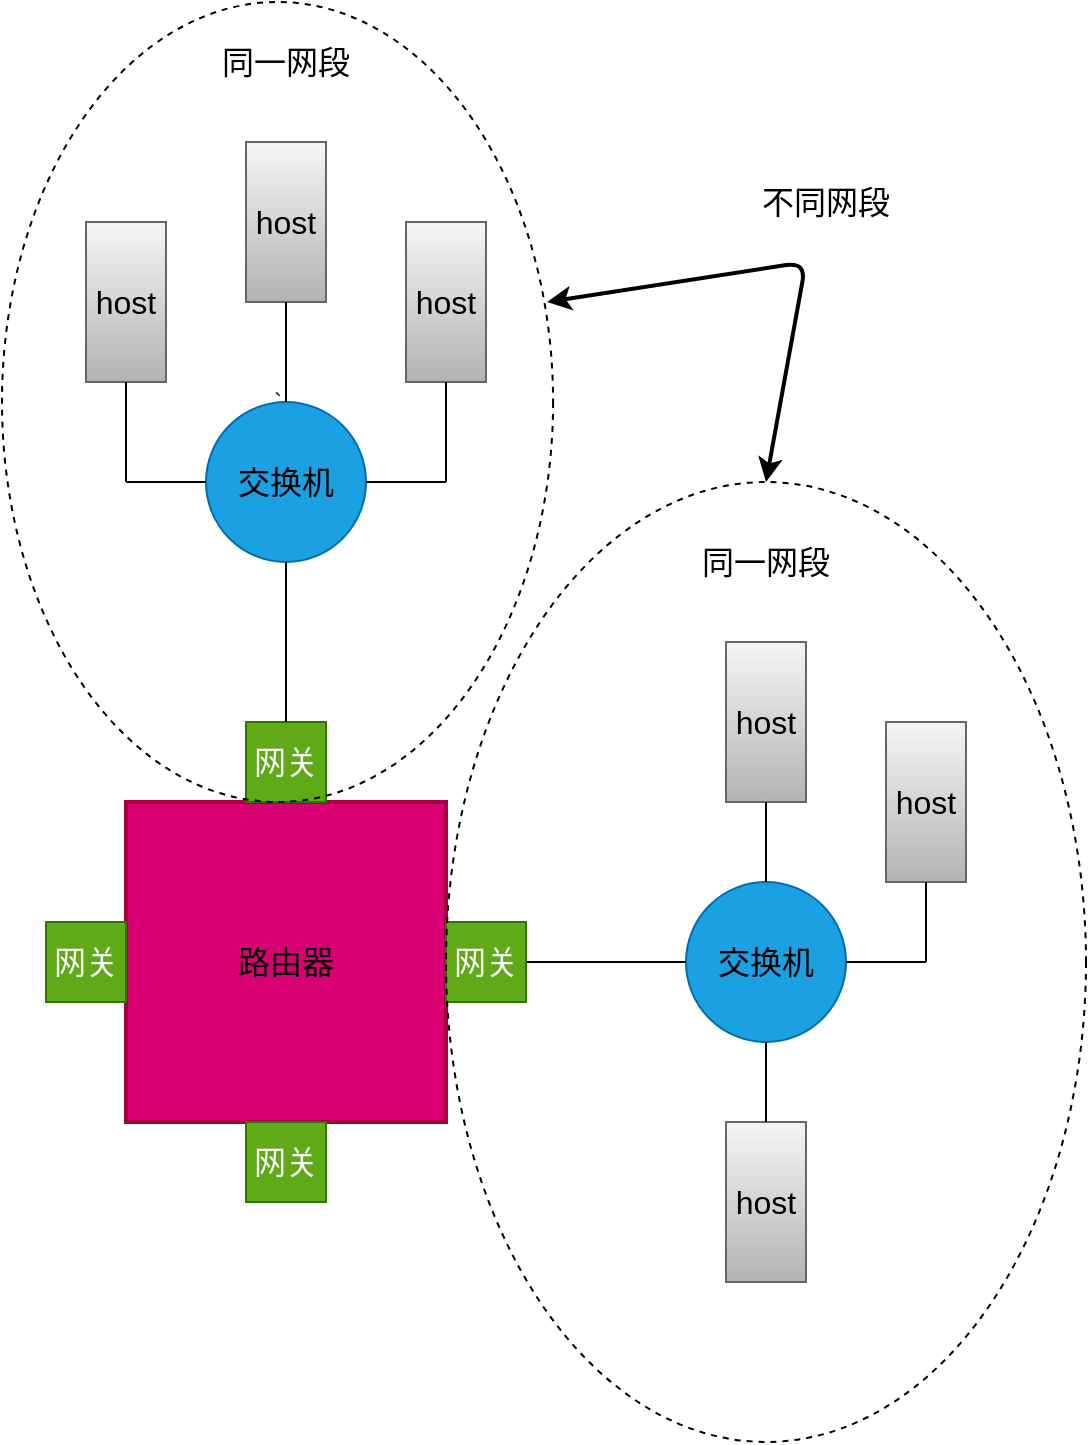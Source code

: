 <mxfile version="14.4.3" type="device"><diagram id="i2E5rITKmgTAj90xe7ng" name="第 1 页"><mxGraphModel dx="1422" dy="1991" grid="1" gridSize="10" guides="1" tooltips="1" connect="1" arrows="1" fold="1" page="1" pageScale="1" pageWidth="827" pageHeight="1169" math="0" shadow="0"><root><mxCell id="0"/><mxCell id="1" parent="0"/><mxCell id="WhXLBQ16bPHYpP_kbV6N-4" value="" style="rounded=0;whiteSpace=wrap;html=1;labelBackgroundColor=none;strokeColor=#A50040;strokeWidth=2;fillColor=#d80073;fontSize=16;align=center;fontColor=#ffffff;" vertex="1" parent="1"><mxGeometry x="200" y="-720" width="160" height="160" as="geometry"/></mxCell><mxCell id="WhXLBQ16bPHYpP_kbV6N-7" value="路由器" style="text;html=1;strokeColor=none;fillColor=none;align=center;verticalAlign=middle;whiteSpace=wrap;rounded=0;labelBackgroundColor=none;fontSize=16;" vertex="1" parent="1"><mxGeometry x="200" y="-720" width="160" height="160" as="geometry"/></mxCell><mxCell id="WhXLBQ16bPHYpP_kbV6N-27" value="" style="ellipse;whiteSpace=wrap;html=1;aspect=fixed;fillColor=#1ba1e2;strokeColor=#006EAF;fontColor=#ffffff;" vertex="1" parent="1"><mxGeometry x="480" y="-680" width="80" height="80" as="geometry"/></mxCell><mxCell id="WhXLBQ16bPHYpP_kbV6N-28" value="交换机" style="text;html=1;strokeColor=none;fillColor=none;align=center;verticalAlign=middle;whiteSpace=wrap;rounded=0;labelBackgroundColor=none;fontSize=16;" vertex="1" parent="1"><mxGeometry x="480" y="-680" width="80" height="80" as="geometry"/></mxCell><mxCell id="WhXLBQ16bPHYpP_kbV6N-31" value="host" style="text;html=1;strokeColor=#666666;fillColor=#f5f5f5;align=center;verticalAlign=middle;whiteSpace=wrap;rounded=0;labelBackgroundColor=none;fontSize=16;gradientColor=#b3b3b3;" vertex="1" parent="1"><mxGeometry x="500" y="-800" width="40" height="80" as="geometry"/></mxCell><mxCell id="WhXLBQ16bPHYpP_kbV6N-32" value="" style="endArrow=none;html=1;entryX=0.5;entryY=1;entryDx=0;entryDy=0;exitX=0.5;exitY=0;exitDx=0;exitDy=0;" edge="1" parent="1" source="WhXLBQ16bPHYpP_kbV6N-28" target="WhXLBQ16bPHYpP_kbV6N-31"><mxGeometry width="50" height="50" relative="1" as="geometry"><mxPoint x="330" y="-580" as="sourcePoint"/><mxPoint x="380" y="-630" as="targetPoint"/></mxGeometry></mxCell><mxCell id="WhXLBQ16bPHYpP_kbV6N-34" value="host" style="text;html=1;strokeColor=#666666;fillColor=#f5f5f5;align=center;verticalAlign=middle;whiteSpace=wrap;rounded=0;labelBackgroundColor=none;fontSize=16;gradientColor=#b3b3b3;" vertex="1" parent="1"><mxGeometry x="580" y="-760" width="40" height="80" as="geometry"/></mxCell><mxCell id="WhXLBQ16bPHYpP_kbV6N-35" value="" style="endArrow=none;html=1;entryX=0.5;entryY=1;entryDx=0;entryDy=0;" edge="1" parent="1" target="WhXLBQ16bPHYpP_kbV6N-34"><mxGeometry width="50" height="50" relative="1" as="geometry"><mxPoint x="600" y="-640" as="sourcePoint"/><mxPoint x="500" y="-590" as="targetPoint"/></mxGeometry></mxCell><mxCell id="WhXLBQ16bPHYpP_kbV6N-36" value="" style="endArrow=none;html=1;exitX=1;exitY=0.5;exitDx=0;exitDy=0;" edge="1" parent="1" source="WhXLBQ16bPHYpP_kbV6N-28"><mxGeometry width="50" height="50" relative="1" as="geometry"><mxPoint x="410" y="-600" as="sourcePoint"/><mxPoint x="600" y="-640" as="targetPoint"/></mxGeometry></mxCell><mxCell id="WhXLBQ16bPHYpP_kbV6N-38" value="host" style="text;html=1;strokeColor=#666666;fillColor=#f5f5f5;align=center;verticalAlign=middle;whiteSpace=wrap;rounded=0;labelBackgroundColor=none;fontSize=16;gradientColor=#b3b3b3;" vertex="1" parent="1"><mxGeometry x="500" y="-560" width="40" height="80" as="geometry"/></mxCell><mxCell id="WhXLBQ16bPHYpP_kbV6N-39" value="" style="endArrow=none;html=1;entryX=0.5;entryY=0;entryDx=0;entryDy=0;exitX=0.5;exitY=1;exitDx=0;exitDy=0;" edge="1" parent="1" target="WhXLBQ16bPHYpP_kbV6N-38" source="WhXLBQ16bPHYpP_kbV6N-28"><mxGeometry width="50" height="50" relative="1" as="geometry"><mxPoint x="590" y="-570" as="sourcePoint"/><mxPoint x="380" y="-390" as="targetPoint"/></mxGeometry></mxCell><mxCell id="WhXLBQ16bPHYpP_kbV6N-43" value="" style="endArrow=none;html=1;" edge="1" parent="1" source="WhXLBQ16bPHYpP_kbV6N-28"><mxGeometry width="50" height="50" relative="1" as="geometry"><mxPoint x="320" y="-640" as="sourcePoint"/><mxPoint x="400" y="-640" as="targetPoint"/></mxGeometry></mxCell><mxCell id="WhXLBQ16bPHYpP_kbV6N-45" value="网关" style="text;html=1;strokeColor=#2D7600;fillColor=#60a917;align=center;verticalAlign=middle;whiteSpace=wrap;rounded=0;labelBackgroundColor=none;fontSize=16;fontColor=#ffffff;" vertex="1" parent="1"><mxGeometry x="260" y="-760" width="40" height="40" as="geometry"/></mxCell><mxCell id="WhXLBQ16bPHYpP_kbV6N-46" value="网关" style="text;html=1;strokeColor=#2D7600;fillColor=#60a917;align=center;verticalAlign=middle;whiteSpace=wrap;rounded=0;labelBackgroundColor=none;fontSize=16;fontColor=#ffffff;" vertex="1" parent="1"><mxGeometry x="260" y="-560" width="40" height="40" as="geometry"/></mxCell><mxCell id="WhXLBQ16bPHYpP_kbV6N-47" value="网关" style="text;html=1;strokeColor=#2D7600;fillColor=#60a917;align=center;verticalAlign=middle;whiteSpace=wrap;rounded=0;labelBackgroundColor=none;fontSize=16;fontColor=#ffffff;" vertex="1" parent="1"><mxGeometry x="160" y="-660" width="40" height="40" as="geometry"/></mxCell><mxCell id="WhXLBQ16bPHYpP_kbV6N-48" value="网关" style="text;html=1;strokeColor=#2D7600;fillColor=#60a917;align=center;verticalAlign=middle;whiteSpace=wrap;rounded=0;labelBackgroundColor=none;fontSize=16;fontColor=#ffffff;" vertex="1" parent="1"><mxGeometry x="360" y="-660" width="40" height="40" as="geometry"/></mxCell><mxCell id="WhXLBQ16bPHYpP_kbV6N-49" value="" style="ellipse;whiteSpace=wrap;html=1;aspect=fixed;fillColor=#1ba1e2;strokeColor=#006EAF;fontColor=#ffffff;" vertex="1" parent="1"><mxGeometry x="240" y="-920" width="80" height="80" as="geometry"/></mxCell><mxCell id="WhXLBQ16bPHYpP_kbV6N-50" value="交换机" style="text;html=1;strokeColor=none;fillColor=none;align=center;verticalAlign=middle;whiteSpace=wrap;rounded=0;labelBackgroundColor=none;fontSize=16;" vertex="1" parent="1"><mxGeometry x="240" y="-920" width="80" height="80" as="geometry"/></mxCell><mxCell id="WhXLBQ16bPHYpP_kbV6N-52" value="host" style="text;html=1;strokeColor=#666666;fillColor=#f5f5f5;align=center;verticalAlign=middle;whiteSpace=wrap;rounded=0;labelBackgroundColor=none;fontSize=16;gradientColor=#b3b3b3;" vertex="1" parent="1"><mxGeometry x="260" y="-1050" width="40" height="80" as="geometry"/></mxCell><mxCell id="WhXLBQ16bPHYpP_kbV6N-55" value="host" style="text;html=1;strokeColor=#666666;fillColor=#f5f5f5;align=center;verticalAlign=middle;whiteSpace=wrap;rounded=0;labelBackgroundColor=none;fontSize=16;gradientColor=#b3b3b3;" vertex="1" parent="1"><mxGeometry x="340" y="-1010" width="40" height="80" as="geometry"/></mxCell><mxCell id="WhXLBQ16bPHYpP_kbV6N-56" value="" style="endArrow=none;html=1;entryX=0.5;entryY=1;entryDx=0;entryDy=0;" edge="1" parent="1" target="WhXLBQ16bPHYpP_kbV6N-55"><mxGeometry width="50" height="50" relative="1" as="geometry"><mxPoint x="360" y="-880" as="sourcePoint"/><mxPoint x="260" y="-830" as="targetPoint"/></mxGeometry></mxCell><mxCell id="WhXLBQ16bPHYpP_kbV6N-57" value="" style="endArrow=none;html=1;exitX=1;exitY=0.5;exitDx=0;exitDy=0;" edge="1" parent="1" source="WhXLBQ16bPHYpP_kbV6N-50"><mxGeometry width="50" height="50" relative="1" as="geometry"><mxPoint x="170" y="-840" as="sourcePoint"/><mxPoint x="360" y="-880" as="targetPoint"/></mxGeometry></mxCell><mxCell id="WhXLBQ16bPHYpP_kbV6N-60" value="" style="endArrow=none;html=1;exitX=0.5;exitY=1;exitDx=0;exitDy=0;" edge="1" parent="1" source="WhXLBQ16bPHYpP_kbV6N-50" target="WhXLBQ16bPHYpP_kbV6N-45"><mxGeometry width="50" height="50" relative="1" as="geometry"><mxPoint x="350" y="-810" as="sourcePoint"/><mxPoint x="280" y="-800.0" as="targetPoint"/></mxGeometry></mxCell><mxCell id="WhXLBQ16bPHYpP_kbV6N-62" value="host" style="text;html=1;strokeColor=#666666;fillColor=#f5f5f5;align=center;verticalAlign=middle;whiteSpace=wrap;rounded=0;labelBackgroundColor=none;fontSize=16;gradientColor=#b3b3b3;" vertex="1" parent="1"><mxGeometry x="180" y="-1010" width="40" height="80" as="geometry"/></mxCell><mxCell id="WhXLBQ16bPHYpP_kbV6N-63" value="" style="endArrow=none;html=1;entryX=0.5;entryY=1;entryDx=0;entryDy=0;exitX=0.5;exitY=0;exitDx=0;exitDy=0;" edge="1" parent="1" target="WhXLBQ16bPHYpP_kbV6N-62"><mxGeometry width="50" height="50" relative="1" as="geometry"><mxPoint x="200" y="-880" as="sourcePoint"/><mxPoint x="60" y="-830" as="targetPoint"/></mxGeometry></mxCell><mxCell id="WhXLBQ16bPHYpP_kbV6N-64" value="" style="endArrow=none;html=1;" edge="1" parent="1" source="WhXLBQ16bPHYpP_kbV6N-50"><mxGeometry width="50" height="50" relative="1" as="geometry"><mxPoint x="80" y="-880" as="sourcePoint"/><mxPoint x="200" y="-880" as="targetPoint"/></mxGeometry></mxCell><mxCell id="WhXLBQ16bPHYpP_kbV6N-67" value="同一网段" style="text;html=1;strokeColor=none;fillColor=none;align=center;verticalAlign=middle;whiteSpace=wrap;rounded=0;labelBackgroundColor=none;fontSize=16;" vertex="1" parent="1"><mxGeometry x="240" y="-1110" width="80" height="40" as="geometry"/></mxCell><mxCell id="WhXLBQ16bPHYpP_kbV6N-68" value="" style="ellipse;whiteSpace=wrap;html=1;fillColor=none;dashed=1;" vertex="1" parent="1"><mxGeometry x="360" y="-880" width="320" height="480" as="geometry"/></mxCell><mxCell id="WhXLBQ16bPHYpP_kbV6N-69" value="同一网段" style="text;html=1;strokeColor=none;fillColor=none;align=center;verticalAlign=middle;whiteSpace=wrap;rounded=0;labelBackgroundColor=none;fontSize=16;" vertex="1" parent="1"><mxGeometry x="480" y="-860" width="80" height="40" as="geometry"/></mxCell><mxCell id="WhXLBQ16bPHYpP_kbV6N-70" value="" style="endArrow=classic;startArrow=classic;html=1;entryX=0.989;entryY=0.375;entryDx=0;entryDy=0;exitX=0.5;exitY=0;exitDx=0;exitDy=0;entryPerimeter=0;strokeWidth=2;" edge="1" parent="1" source="WhXLBQ16bPHYpP_kbV6N-68" target="WhXLBQ16bPHYpP_kbV6N-65"><mxGeometry width="50" height="50" relative="1" as="geometry"><mxPoint x="420" y="-820" as="sourcePoint"/><mxPoint x="470" y="-870" as="targetPoint"/><Array as="points"><mxPoint x="540" y="-990"/></Array></mxGeometry></mxCell><mxCell id="WhXLBQ16bPHYpP_kbV6N-72" value="不同网段" style="text;html=1;strokeColor=none;fillColor=none;align=center;verticalAlign=middle;whiteSpace=wrap;rounded=0;labelBackgroundColor=none;fontSize=16;" vertex="1" parent="1"><mxGeometry x="510" y="-1040" width="80" height="40" as="geometry"/></mxCell><mxCell id="WhXLBQ16bPHYpP_kbV6N-65" value="`" style="ellipse;whiteSpace=wrap;html=1;fillColor=none;dashed=1;" vertex="1" parent="1"><mxGeometry x="138" y="-1120" width="275.55" height="400" as="geometry"/></mxCell><mxCell id="WhXLBQ16bPHYpP_kbV6N-76" value="" style="endArrow=none;html=1;entryX=0.5;entryY=1;entryDx=0;entryDy=0;exitX=0.5;exitY=0;exitDx=0;exitDy=0;" edge="1" parent="1" source="WhXLBQ16bPHYpP_kbV6N-50" target="WhXLBQ16bPHYpP_kbV6N-52"><mxGeometry width="50" height="50" relative="1" as="geometry"><mxPoint x="210" y="-870.0" as="sourcePoint"/><mxPoint x="210" y="-920" as="targetPoint"/></mxGeometry></mxCell></root></mxGraphModel></diagram></mxfile>
